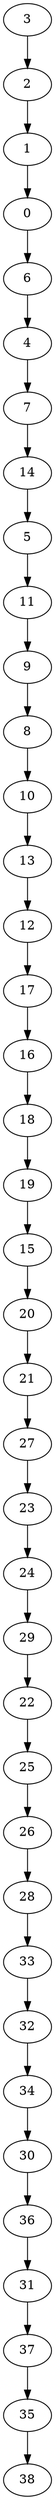 digraph {
    0 -> 6;
    1 -> 0;
    2 -> 1;
    3 -> 2;
    4 -> 7;
    5 -> 11;
    6 -> 4;
    7 -> 14;
    8 -> 10;
    9 -> 8;
    10 -> 13;
    11 -> 9;
    12 -> 17;
    13 -> 12;
    14 -> 5;
    15 -> 20;
    16 -> 18;
    17 -> 16;
    18 -> 19;
    19 -> 15;
    20 -> 21;
    21 -> 27;
    22 -> 25;
    23 -> 24;
    24 -> 29;
    25 -> 26;
    26 -> 28;
    27 -> 23;
    28 -> 33;
    29 -> 22;
    30 -> 36;
    31 -> 37;
    32 -> 34;
    33 -> 32;
    34 -> 30;
    35 -> 38;
    36 -> 31;
    37 -> 35;
}